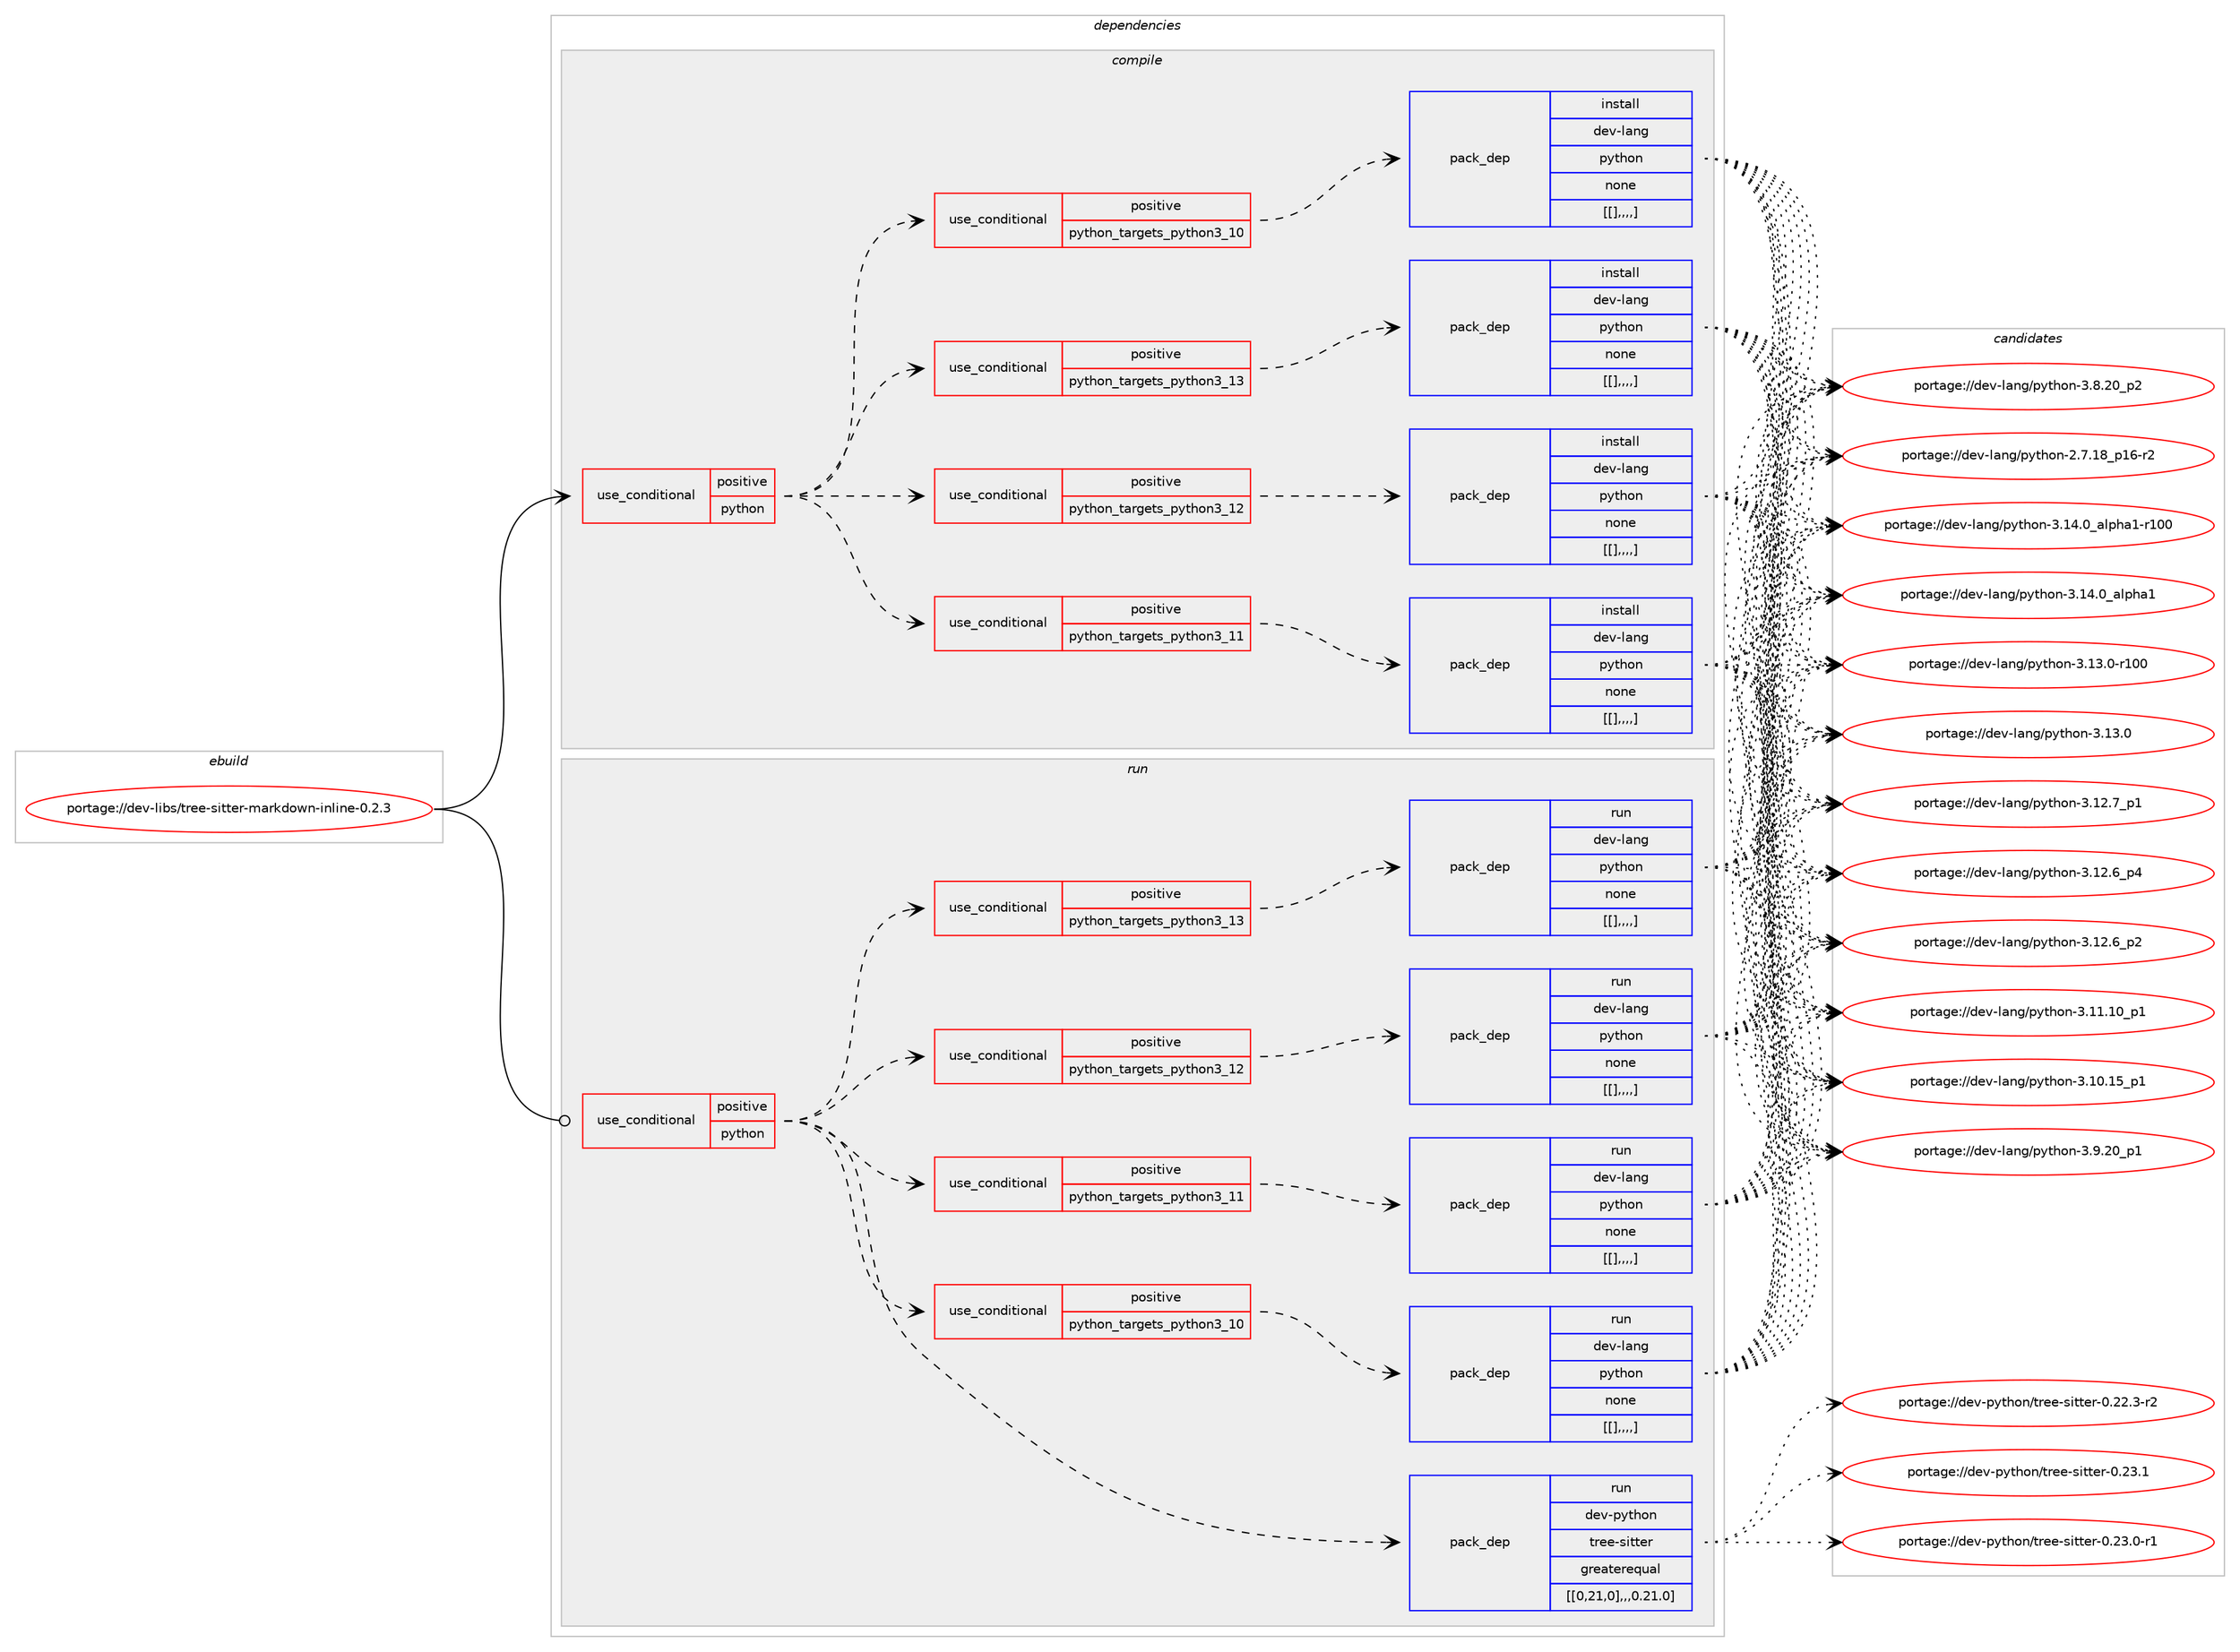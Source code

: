 digraph prolog {

# *************
# Graph options
# *************

newrank=true;
concentrate=true;
compound=true;
graph [rankdir=LR,fontname=Helvetica,fontsize=10,ranksep=1.5];#, ranksep=2.5, nodesep=0.2];
edge  [arrowhead=vee];
node  [fontname=Helvetica,fontsize=10];

# **********
# The ebuild
# **********

subgraph cluster_leftcol {
color=gray;
label=<<i>ebuild</i>>;
id [label="portage://dev-libs/tree-sitter-markdown-inline-0.2.3", color=red, width=4, href="../dev-libs/tree-sitter-markdown-inline-0.2.3.svg"];
}

# ****************
# The dependencies
# ****************

subgraph cluster_midcol {
color=gray;
label=<<i>dependencies</i>>;
subgraph cluster_compile {
fillcolor="#eeeeee";
style=filled;
label=<<i>compile</i>>;
subgraph cond30183 {
dependency118679 [label=<<TABLE BORDER="0" CELLBORDER="1" CELLSPACING="0" CELLPADDING="4"><TR><TD ROWSPAN="3" CELLPADDING="10">use_conditional</TD></TR><TR><TD>positive</TD></TR><TR><TD>python</TD></TR></TABLE>>, shape=none, color=red];
subgraph cond30199 {
dependency118682 [label=<<TABLE BORDER="0" CELLBORDER="1" CELLSPACING="0" CELLPADDING="4"><TR><TD ROWSPAN="3" CELLPADDING="10">use_conditional</TD></TR><TR><TD>positive</TD></TR><TR><TD>python_targets_python3_10</TD></TR></TABLE>>, shape=none, color=red];
subgraph pack87235 {
dependency118724 [label=<<TABLE BORDER="0" CELLBORDER="1" CELLSPACING="0" CELLPADDING="4" WIDTH="220"><TR><TD ROWSPAN="6" CELLPADDING="30">pack_dep</TD></TR><TR><TD WIDTH="110">install</TD></TR><TR><TD>dev-lang</TD></TR><TR><TD>python</TD></TR><TR><TD>none</TD></TR><TR><TD>[[],,,,]</TD></TR></TABLE>>, shape=none, color=blue];
}
dependency118682:e -> dependency118724:w [weight=20,style="dashed",arrowhead="vee"];
}
dependency118679:e -> dependency118682:w [weight=20,style="dashed",arrowhead="vee"];
subgraph cond30226 {
dependency118743 [label=<<TABLE BORDER="0" CELLBORDER="1" CELLSPACING="0" CELLPADDING="4"><TR><TD ROWSPAN="3" CELLPADDING="10">use_conditional</TD></TR><TR><TD>positive</TD></TR><TR><TD>python_targets_python3_11</TD></TR></TABLE>>, shape=none, color=red];
subgraph pack87270 {
dependency118865 [label=<<TABLE BORDER="0" CELLBORDER="1" CELLSPACING="0" CELLPADDING="4" WIDTH="220"><TR><TD ROWSPAN="6" CELLPADDING="30">pack_dep</TD></TR><TR><TD WIDTH="110">install</TD></TR><TR><TD>dev-lang</TD></TR><TR><TD>python</TD></TR><TR><TD>none</TD></TR><TR><TD>[[],,,,]</TD></TR></TABLE>>, shape=none, color=blue];
}
dependency118743:e -> dependency118865:w [weight=20,style="dashed",arrowhead="vee"];
}
dependency118679:e -> dependency118743:w [weight=20,style="dashed",arrowhead="vee"];
subgraph cond30290 {
dependency118887 [label=<<TABLE BORDER="0" CELLBORDER="1" CELLSPACING="0" CELLPADDING="4"><TR><TD ROWSPAN="3" CELLPADDING="10">use_conditional</TD></TR><TR><TD>positive</TD></TR><TR><TD>python_targets_python3_12</TD></TR></TABLE>>, shape=none, color=red];
subgraph pack87350 {
dependency118918 [label=<<TABLE BORDER="0" CELLBORDER="1" CELLSPACING="0" CELLPADDING="4" WIDTH="220"><TR><TD ROWSPAN="6" CELLPADDING="30">pack_dep</TD></TR><TR><TD WIDTH="110">install</TD></TR><TR><TD>dev-lang</TD></TR><TR><TD>python</TD></TR><TR><TD>none</TD></TR><TR><TD>[[],,,,]</TD></TR></TABLE>>, shape=none, color=blue];
}
dependency118887:e -> dependency118918:w [weight=20,style="dashed",arrowhead="vee"];
}
dependency118679:e -> dependency118887:w [weight=20,style="dashed",arrowhead="vee"];
subgraph cond30316 {
dependency118943 [label=<<TABLE BORDER="0" CELLBORDER="1" CELLSPACING="0" CELLPADDING="4"><TR><TD ROWSPAN="3" CELLPADDING="10">use_conditional</TD></TR><TR><TD>positive</TD></TR><TR><TD>python_targets_python3_13</TD></TR></TABLE>>, shape=none, color=red];
subgraph pack87363 {
dependency119007 [label=<<TABLE BORDER="0" CELLBORDER="1" CELLSPACING="0" CELLPADDING="4" WIDTH="220"><TR><TD ROWSPAN="6" CELLPADDING="30">pack_dep</TD></TR><TR><TD WIDTH="110">install</TD></TR><TR><TD>dev-lang</TD></TR><TR><TD>python</TD></TR><TR><TD>none</TD></TR><TR><TD>[[],,,,]</TD></TR></TABLE>>, shape=none, color=blue];
}
dependency118943:e -> dependency119007:w [weight=20,style="dashed",arrowhead="vee"];
}
dependency118679:e -> dependency118943:w [weight=20,style="dashed",arrowhead="vee"];
}
id:e -> dependency118679:w [weight=20,style="solid",arrowhead="vee"];
}
subgraph cluster_compileandrun {
fillcolor="#eeeeee";
style=filled;
label=<<i>compile and run</i>>;
}
subgraph cluster_run {
fillcolor="#eeeeee";
style=filled;
label=<<i>run</i>>;
subgraph cond30358 {
dependency119081 [label=<<TABLE BORDER="0" CELLBORDER="1" CELLSPACING="0" CELLPADDING="4"><TR><TD ROWSPAN="3" CELLPADDING="10">use_conditional</TD></TR><TR><TD>positive</TD></TR><TR><TD>python</TD></TR></TABLE>>, shape=none, color=red];
subgraph cond30393 {
dependency119153 [label=<<TABLE BORDER="0" CELLBORDER="1" CELLSPACING="0" CELLPADDING="4"><TR><TD ROWSPAN="3" CELLPADDING="10">use_conditional</TD></TR><TR><TD>positive</TD></TR><TR><TD>python_targets_python3_10</TD></TR></TABLE>>, shape=none, color=red];
subgraph pack87485 {
dependency119175 [label=<<TABLE BORDER="0" CELLBORDER="1" CELLSPACING="0" CELLPADDING="4" WIDTH="220"><TR><TD ROWSPAN="6" CELLPADDING="30">pack_dep</TD></TR><TR><TD WIDTH="110">run</TD></TR><TR><TD>dev-lang</TD></TR><TR><TD>python</TD></TR><TR><TD>none</TD></TR><TR><TD>[[],,,,]</TD></TR></TABLE>>, shape=none, color=blue];
}
dependency119153:e -> dependency119175:w [weight=20,style="dashed",arrowhead="vee"];
}
dependency119081:e -> dependency119153:w [weight=20,style="dashed",arrowhead="vee"];
subgraph cond30434 {
dependency119229 [label=<<TABLE BORDER="0" CELLBORDER="1" CELLSPACING="0" CELLPADDING="4"><TR><TD ROWSPAN="3" CELLPADDING="10">use_conditional</TD></TR><TR><TD>positive</TD></TR><TR><TD>python_targets_python3_11</TD></TR></TABLE>>, shape=none, color=red];
subgraph pack87550 {
dependency119276 [label=<<TABLE BORDER="0" CELLBORDER="1" CELLSPACING="0" CELLPADDING="4" WIDTH="220"><TR><TD ROWSPAN="6" CELLPADDING="30">pack_dep</TD></TR><TR><TD WIDTH="110">run</TD></TR><TR><TD>dev-lang</TD></TR><TR><TD>python</TD></TR><TR><TD>none</TD></TR><TR><TD>[[],,,,]</TD></TR></TABLE>>, shape=none, color=blue];
}
dependency119229:e -> dependency119276:w [weight=20,style="dashed",arrowhead="vee"];
}
dependency119081:e -> dependency119229:w [weight=20,style="dashed",arrowhead="vee"];
subgraph cond30468 {
dependency119310 [label=<<TABLE BORDER="0" CELLBORDER="1" CELLSPACING="0" CELLPADDING="4"><TR><TD ROWSPAN="3" CELLPADDING="10">use_conditional</TD></TR><TR><TD>positive</TD></TR><TR><TD>python_targets_python3_12</TD></TR></TABLE>>, shape=none, color=red];
subgraph pack87579 {
dependency119312 [label=<<TABLE BORDER="0" CELLBORDER="1" CELLSPACING="0" CELLPADDING="4" WIDTH="220"><TR><TD ROWSPAN="6" CELLPADDING="30">pack_dep</TD></TR><TR><TD WIDTH="110">run</TD></TR><TR><TD>dev-lang</TD></TR><TR><TD>python</TD></TR><TR><TD>none</TD></TR><TR><TD>[[],,,,]</TD></TR></TABLE>>, shape=none, color=blue];
}
dependency119310:e -> dependency119312:w [weight=20,style="dashed",arrowhead="vee"];
}
dependency119081:e -> dependency119310:w [weight=20,style="dashed",arrowhead="vee"];
subgraph cond30481 {
dependency119330 [label=<<TABLE BORDER="0" CELLBORDER="1" CELLSPACING="0" CELLPADDING="4"><TR><TD ROWSPAN="3" CELLPADDING="10">use_conditional</TD></TR><TR><TD>positive</TD></TR><TR><TD>python_targets_python3_13</TD></TR></TABLE>>, shape=none, color=red];
subgraph pack87592 {
dependency119390 [label=<<TABLE BORDER="0" CELLBORDER="1" CELLSPACING="0" CELLPADDING="4" WIDTH="220"><TR><TD ROWSPAN="6" CELLPADDING="30">pack_dep</TD></TR><TR><TD WIDTH="110">run</TD></TR><TR><TD>dev-lang</TD></TR><TR><TD>python</TD></TR><TR><TD>none</TD></TR><TR><TD>[[],,,,]</TD></TR></TABLE>>, shape=none, color=blue];
}
dependency119330:e -> dependency119390:w [weight=20,style="dashed",arrowhead="vee"];
}
dependency119081:e -> dependency119330:w [weight=20,style="dashed",arrowhead="vee"];
subgraph pack87634 {
dependency119409 [label=<<TABLE BORDER="0" CELLBORDER="1" CELLSPACING="0" CELLPADDING="4" WIDTH="220"><TR><TD ROWSPAN="6" CELLPADDING="30">pack_dep</TD></TR><TR><TD WIDTH="110">run</TD></TR><TR><TD>dev-python</TD></TR><TR><TD>tree-sitter</TD></TR><TR><TD>greaterequal</TD></TR><TR><TD>[[0,21,0],,,0.21.0]</TD></TR></TABLE>>, shape=none, color=blue];
}
dependency119081:e -> dependency119409:w [weight=20,style="dashed",arrowhead="vee"];
}
id:e -> dependency119081:w [weight=20,style="solid",arrowhead="odot"];
}
}

# **************
# The candidates
# **************

subgraph cluster_choices {
rank=same;
color=gray;
label=<<i>candidates</i>>;

subgraph choice87283 {
color=black;
nodesep=1;
choice100101118451089711010347112121116104111110455146495246489597108112104974945114494848 [label="portage://dev-lang/python-3.14.0_alpha1-r100", color=red, width=4,href="../dev-lang/python-3.14.0_alpha1-r100.svg"];
choice1001011184510897110103471121211161041111104551464952464895971081121049749 [label="portage://dev-lang/python-3.14.0_alpha1", color=red, width=4,href="../dev-lang/python-3.14.0_alpha1.svg"];
choice1001011184510897110103471121211161041111104551464951464845114494848 [label="portage://dev-lang/python-3.13.0-r100", color=red, width=4,href="../dev-lang/python-3.13.0-r100.svg"];
choice10010111845108971101034711212111610411111045514649514648 [label="portage://dev-lang/python-3.13.0", color=red, width=4,href="../dev-lang/python-3.13.0.svg"];
choice100101118451089711010347112121116104111110455146495046559511249 [label="portage://dev-lang/python-3.12.7_p1", color=red, width=4,href="../dev-lang/python-3.12.7_p1.svg"];
choice100101118451089711010347112121116104111110455146495046549511252 [label="portage://dev-lang/python-3.12.6_p4", color=red, width=4,href="../dev-lang/python-3.12.6_p4.svg"];
choice100101118451089711010347112121116104111110455146495046549511250 [label="portage://dev-lang/python-3.12.6_p2", color=red, width=4,href="../dev-lang/python-3.12.6_p2.svg"];
choice10010111845108971101034711212111610411111045514649494649489511249 [label="portage://dev-lang/python-3.11.10_p1", color=red, width=4,href="../dev-lang/python-3.11.10_p1.svg"];
choice10010111845108971101034711212111610411111045514649484649539511249 [label="portage://dev-lang/python-3.10.15_p1", color=red, width=4,href="../dev-lang/python-3.10.15_p1.svg"];
choice100101118451089711010347112121116104111110455146574650489511249 [label="portage://dev-lang/python-3.9.20_p1", color=red, width=4,href="../dev-lang/python-3.9.20_p1.svg"];
choice100101118451089711010347112121116104111110455146564650489511250 [label="portage://dev-lang/python-3.8.20_p2", color=red, width=4,href="../dev-lang/python-3.8.20_p2.svg"];
choice100101118451089711010347112121116104111110455046554649569511249544511450 [label="portage://dev-lang/python-2.7.18_p16-r2", color=red, width=4,href="../dev-lang/python-2.7.18_p16-r2.svg"];
dependency118724:e -> choice100101118451089711010347112121116104111110455146495246489597108112104974945114494848:w [style=dotted,weight="100"];
dependency118724:e -> choice1001011184510897110103471121211161041111104551464952464895971081121049749:w [style=dotted,weight="100"];
dependency118724:e -> choice1001011184510897110103471121211161041111104551464951464845114494848:w [style=dotted,weight="100"];
dependency118724:e -> choice10010111845108971101034711212111610411111045514649514648:w [style=dotted,weight="100"];
dependency118724:e -> choice100101118451089711010347112121116104111110455146495046559511249:w [style=dotted,weight="100"];
dependency118724:e -> choice100101118451089711010347112121116104111110455146495046549511252:w [style=dotted,weight="100"];
dependency118724:e -> choice100101118451089711010347112121116104111110455146495046549511250:w [style=dotted,weight="100"];
dependency118724:e -> choice10010111845108971101034711212111610411111045514649494649489511249:w [style=dotted,weight="100"];
dependency118724:e -> choice10010111845108971101034711212111610411111045514649484649539511249:w [style=dotted,weight="100"];
dependency118724:e -> choice100101118451089711010347112121116104111110455146574650489511249:w [style=dotted,weight="100"];
dependency118724:e -> choice100101118451089711010347112121116104111110455146564650489511250:w [style=dotted,weight="100"];
dependency118724:e -> choice100101118451089711010347112121116104111110455046554649569511249544511450:w [style=dotted,weight="100"];
}
subgraph choice87320 {
color=black;
nodesep=1;
choice100101118451089711010347112121116104111110455146495246489597108112104974945114494848 [label="portage://dev-lang/python-3.14.0_alpha1-r100", color=red, width=4,href="../dev-lang/python-3.14.0_alpha1-r100.svg"];
choice1001011184510897110103471121211161041111104551464952464895971081121049749 [label="portage://dev-lang/python-3.14.0_alpha1", color=red, width=4,href="../dev-lang/python-3.14.0_alpha1.svg"];
choice1001011184510897110103471121211161041111104551464951464845114494848 [label="portage://dev-lang/python-3.13.0-r100", color=red, width=4,href="../dev-lang/python-3.13.0-r100.svg"];
choice10010111845108971101034711212111610411111045514649514648 [label="portage://dev-lang/python-3.13.0", color=red, width=4,href="../dev-lang/python-3.13.0.svg"];
choice100101118451089711010347112121116104111110455146495046559511249 [label="portage://dev-lang/python-3.12.7_p1", color=red, width=4,href="../dev-lang/python-3.12.7_p1.svg"];
choice100101118451089711010347112121116104111110455146495046549511252 [label="portage://dev-lang/python-3.12.6_p4", color=red, width=4,href="../dev-lang/python-3.12.6_p4.svg"];
choice100101118451089711010347112121116104111110455146495046549511250 [label="portage://dev-lang/python-3.12.6_p2", color=red, width=4,href="../dev-lang/python-3.12.6_p2.svg"];
choice10010111845108971101034711212111610411111045514649494649489511249 [label="portage://dev-lang/python-3.11.10_p1", color=red, width=4,href="../dev-lang/python-3.11.10_p1.svg"];
choice10010111845108971101034711212111610411111045514649484649539511249 [label="portage://dev-lang/python-3.10.15_p1", color=red, width=4,href="../dev-lang/python-3.10.15_p1.svg"];
choice100101118451089711010347112121116104111110455146574650489511249 [label="portage://dev-lang/python-3.9.20_p1", color=red, width=4,href="../dev-lang/python-3.9.20_p1.svg"];
choice100101118451089711010347112121116104111110455146564650489511250 [label="portage://dev-lang/python-3.8.20_p2", color=red, width=4,href="../dev-lang/python-3.8.20_p2.svg"];
choice100101118451089711010347112121116104111110455046554649569511249544511450 [label="portage://dev-lang/python-2.7.18_p16-r2", color=red, width=4,href="../dev-lang/python-2.7.18_p16-r2.svg"];
dependency118865:e -> choice100101118451089711010347112121116104111110455146495246489597108112104974945114494848:w [style=dotted,weight="100"];
dependency118865:e -> choice1001011184510897110103471121211161041111104551464952464895971081121049749:w [style=dotted,weight="100"];
dependency118865:e -> choice1001011184510897110103471121211161041111104551464951464845114494848:w [style=dotted,weight="100"];
dependency118865:e -> choice10010111845108971101034711212111610411111045514649514648:w [style=dotted,weight="100"];
dependency118865:e -> choice100101118451089711010347112121116104111110455146495046559511249:w [style=dotted,weight="100"];
dependency118865:e -> choice100101118451089711010347112121116104111110455146495046549511252:w [style=dotted,weight="100"];
dependency118865:e -> choice100101118451089711010347112121116104111110455146495046549511250:w [style=dotted,weight="100"];
dependency118865:e -> choice10010111845108971101034711212111610411111045514649494649489511249:w [style=dotted,weight="100"];
dependency118865:e -> choice10010111845108971101034711212111610411111045514649484649539511249:w [style=dotted,weight="100"];
dependency118865:e -> choice100101118451089711010347112121116104111110455146574650489511249:w [style=dotted,weight="100"];
dependency118865:e -> choice100101118451089711010347112121116104111110455146564650489511250:w [style=dotted,weight="100"];
dependency118865:e -> choice100101118451089711010347112121116104111110455046554649569511249544511450:w [style=dotted,weight="100"];
}
subgraph choice87354 {
color=black;
nodesep=1;
choice100101118451089711010347112121116104111110455146495246489597108112104974945114494848 [label="portage://dev-lang/python-3.14.0_alpha1-r100", color=red, width=4,href="../dev-lang/python-3.14.0_alpha1-r100.svg"];
choice1001011184510897110103471121211161041111104551464952464895971081121049749 [label="portage://dev-lang/python-3.14.0_alpha1", color=red, width=4,href="../dev-lang/python-3.14.0_alpha1.svg"];
choice1001011184510897110103471121211161041111104551464951464845114494848 [label="portage://dev-lang/python-3.13.0-r100", color=red, width=4,href="../dev-lang/python-3.13.0-r100.svg"];
choice10010111845108971101034711212111610411111045514649514648 [label="portage://dev-lang/python-3.13.0", color=red, width=4,href="../dev-lang/python-3.13.0.svg"];
choice100101118451089711010347112121116104111110455146495046559511249 [label="portage://dev-lang/python-3.12.7_p1", color=red, width=4,href="../dev-lang/python-3.12.7_p1.svg"];
choice100101118451089711010347112121116104111110455146495046549511252 [label="portage://dev-lang/python-3.12.6_p4", color=red, width=4,href="../dev-lang/python-3.12.6_p4.svg"];
choice100101118451089711010347112121116104111110455146495046549511250 [label="portage://dev-lang/python-3.12.6_p2", color=red, width=4,href="../dev-lang/python-3.12.6_p2.svg"];
choice10010111845108971101034711212111610411111045514649494649489511249 [label="portage://dev-lang/python-3.11.10_p1", color=red, width=4,href="../dev-lang/python-3.11.10_p1.svg"];
choice10010111845108971101034711212111610411111045514649484649539511249 [label="portage://dev-lang/python-3.10.15_p1", color=red, width=4,href="../dev-lang/python-3.10.15_p1.svg"];
choice100101118451089711010347112121116104111110455146574650489511249 [label="portage://dev-lang/python-3.9.20_p1", color=red, width=4,href="../dev-lang/python-3.9.20_p1.svg"];
choice100101118451089711010347112121116104111110455146564650489511250 [label="portage://dev-lang/python-3.8.20_p2", color=red, width=4,href="../dev-lang/python-3.8.20_p2.svg"];
choice100101118451089711010347112121116104111110455046554649569511249544511450 [label="portage://dev-lang/python-2.7.18_p16-r2", color=red, width=4,href="../dev-lang/python-2.7.18_p16-r2.svg"];
dependency118918:e -> choice100101118451089711010347112121116104111110455146495246489597108112104974945114494848:w [style=dotted,weight="100"];
dependency118918:e -> choice1001011184510897110103471121211161041111104551464952464895971081121049749:w [style=dotted,weight="100"];
dependency118918:e -> choice1001011184510897110103471121211161041111104551464951464845114494848:w [style=dotted,weight="100"];
dependency118918:e -> choice10010111845108971101034711212111610411111045514649514648:w [style=dotted,weight="100"];
dependency118918:e -> choice100101118451089711010347112121116104111110455146495046559511249:w [style=dotted,weight="100"];
dependency118918:e -> choice100101118451089711010347112121116104111110455146495046549511252:w [style=dotted,weight="100"];
dependency118918:e -> choice100101118451089711010347112121116104111110455146495046549511250:w [style=dotted,weight="100"];
dependency118918:e -> choice10010111845108971101034711212111610411111045514649494649489511249:w [style=dotted,weight="100"];
dependency118918:e -> choice10010111845108971101034711212111610411111045514649484649539511249:w [style=dotted,weight="100"];
dependency118918:e -> choice100101118451089711010347112121116104111110455146574650489511249:w [style=dotted,weight="100"];
dependency118918:e -> choice100101118451089711010347112121116104111110455146564650489511250:w [style=dotted,weight="100"];
dependency118918:e -> choice100101118451089711010347112121116104111110455046554649569511249544511450:w [style=dotted,weight="100"];
}
subgraph choice87370 {
color=black;
nodesep=1;
choice100101118451089711010347112121116104111110455146495246489597108112104974945114494848 [label="portage://dev-lang/python-3.14.0_alpha1-r100", color=red, width=4,href="../dev-lang/python-3.14.0_alpha1-r100.svg"];
choice1001011184510897110103471121211161041111104551464952464895971081121049749 [label="portage://dev-lang/python-3.14.0_alpha1", color=red, width=4,href="../dev-lang/python-3.14.0_alpha1.svg"];
choice1001011184510897110103471121211161041111104551464951464845114494848 [label="portage://dev-lang/python-3.13.0-r100", color=red, width=4,href="../dev-lang/python-3.13.0-r100.svg"];
choice10010111845108971101034711212111610411111045514649514648 [label="portage://dev-lang/python-3.13.0", color=red, width=4,href="../dev-lang/python-3.13.0.svg"];
choice100101118451089711010347112121116104111110455146495046559511249 [label="portage://dev-lang/python-3.12.7_p1", color=red, width=4,href="../dev-lang/python-3.12.7_p1.svg"];
choice100101118451089711010347112121116104111110455146495046549511252 [label="portage://dev-lang/python-3.12.6_p4", color=red, width=4,href="../dev-lang/python-3.12.6_p4.svg"];
choice100101118451089711010347112121116104111110455146495046549511250 [label="portage://dev-lang/python-3.12.6_p2", color=red, width=4,href="../dev-lang/python-3.12.6_p2.svg"];
choice10010111845108971101034711212111610411111045514649494649489511249 [label="portage://dev-lang/python-3.11.10_p1", color=red, width=4,href="../dev-lang/python-3.11.10_p1.svg"];
choice10010111845108971101034711212111610411111045514649484649539511249 [label="portage://dev-lang/python-3.10.15_p1", color=red, width=4,href="../dev-lang/python-3.10.15_p1.svg"];
choice100101118451089711010347112121116104111110455146574650489511249 [label="portage://dev-lang/python-3.9.20_p1", color=red, width=4,href="../dev-lang/python-3.9.20_p1.svg"];
choice100101118451089711010347112121116104111110455146564650489511250 [label="portage://dev-lang/python-3.8.20_p2", color=red, width=4,href="../dev-lang/python-3.8.20_p2.svg"];
choice100101118451089711010347112121116104111110455046554649569511249544511450 [label="portage://dev-lang/python-2.7.18_p16-r2", color=red, width=4,href="../dev-lang/python-2.7.18_p16-r2.svg"];
dependency119007:e -> choice100101118451089711010347112121116104111110455146495246489597108112104974945114494848:w [style=dotted,weight="100"];
dependency119007:e -> choice1001011184510897110103471121211161041111104551464952464895971081121049749:w [style=dotted,weight="100"];
dependency119007:e -> choice1001011184510897110103471121211161041111104551464951464845114494848:w [style=dotted,weight="100"];
dependency119007:e -> choice10010111845108971101034711212111610411111045514649514648:w [style=dotted,weight="100"];
dependency119007:e -> choice100101118451089711010347112121116104111110455146495046559511249:w [style=dotted,weight="100"];
dependency119007:e -> choice100101118451089711010347112121116104111110455146495046549511252:w [style=dotted,weight="100"];
dependency119007:e -> choice100101118451089711010347112121116104111110455146495046549511250:w [style=dotted,weight="100"];
dependency119007:e -> choice10010111845108971101034711212111610411111045514649494649489511249:w [style=dotted,weight="100"];
dependency119007:e -> choice10010111845108971101034711212111610411111045514649484649539511249:w [style=dotted,weight="100"];
dependency119007:e -> choice100101118451089711010347112121116104111110455146574650489511249:w [style=dotted,weight="100"];
dependency119007:e -> choice100101118451089711010347112121116104111110455146564650489511250:w [style=dotted,weight="100"];
dependency119007:e -> choice100101118451089711010347112121116104111110455046554649569511249544511450:w [style=dotted,weight="100"];
}
subgraph choice87381 {
color=black;
nodesep=1;
choice100101118451089711010347112121116104111110455146495246489597108112104974945114494848 [label="portage://dev-lang/python-3.14.0_alpha1-r100", color=red, width=4,href="../dev-lang/python-3.14.0_alpha1-r100.svg"];
choice1001011184510897110103471121211161041111104551464952464895971081121049749 [label="portage://dev-lang/python-3.14.0_alpha1", color=red, width=4,href="../dev-lang/python-3.14.0_alpha1.svg"];
choice1001011184510897110103471121211161041111104551464951464845114494848 [label="portage://dev-lang/python-3.13.0-r100", color=red, width=4,href="../dev-lang/python-3.13.0-r100.svg"];
choice10010111845108971101034711212111610411111045514649514648 [label="portage://dev-lang/python-3.13.0", color=red, width=4,href="../dev-lang/python-3.13.0.svg"];
choice100101118451089711010347112121116104111110455146495046559511249 [label="portage://dev-lang/python-3.12.7_p1", color=red, width=4,href="../dev-lang/python-3.12.7_p1.svg"];
choice100101118451089711010347112121116104111110455146495046549511252 [label="portage://dev-lang/python-3.12.6_p4", color=red, width=4,href="../dev-lang/python-3.12.6_p4.svg"];
choice100101118451089711010347112121116104111110455146495046549511250 [label="portage://dev-lang/python-3.12.6_p2", color=red, width=4,href="../dev-lang/python-3.12.6_p2.svg"];
choice10010111845108971101034711212111610411111045514649494649489511249 [label="portage://dev-lang/python-3.11.10_p1", color=red, width=4,href="../dev-lang/python-3.11.10_p1.svg"];
choice10010111845108971101034711212111610411111045514649484649539511249 [label="portage://dev-lang/python-3.10.15_p1", color=red, width=4,href="../dev-lang/python-3.10.15_p1.svg"];
choice100101118451089711010347112121116104111110455146574650489511249 [label="portage://dev-lang/python-3.9.20_p1", color=red, width=4,href="../dev-lang/python-3.9.20_p1.svg"];
choice100101118451089711010347112121116104111110455146564650489511250 [label="portage://dev-lang/python-3.8.20_p2", color=red, width=4,href="../dev-lang/python-3.8.20_p2.svg"];
choice100101118451089711010347112121116104111110455046554649569511249544511450 [label="portage://dev-lang/python-2.7.18_p16-r2", color=red, width=4,href="../dev-lang/python-2.7.18_p16-r2.svg"];
dependency119175:e -> choice100101118451089711010347112121116104111110455146495246489597108112104974945114494848:w [style=dotted,weight="100"];
dependency119175:e -> choice1001011184510897110103471121211161041111104551464952464895971081121049749:w [style=dotted,weight="100"];
dependency119175:e -> choice1001011184510897110103471121211161041111104551464951464845114494848:w [style=dotted,weight="100"];
dependency119175:e -> choice10010111845108971101034711212111610411111045514649514648:w [style=dotted,weight="100"];
dependency119175:e -> choice100101118451089711010347112121116104111110455146495046559511249:w [style=dotted,weight="100"];
dependency119175:e -> choice100101118451089711010347112121116104111110455146495046549511252:w [style=dotted,weight="100"];
dependency119175:e -> choice100101118451089711010347112121116104111110455146495046549511250:w [style=dotted,weight="100"];
dependency119175:e -> choice10010111845108971101034711212111610411111045514649494649489511249:w [style=dotted,weight="100"];
dependency119175:e -> choice10010111845108971101034711212111610411111045514649484649539511249:w [style=dotted,weight="100"];
dependency119175:e -> choice100101118451089711010347112121116104111110455146574650489511249:w [style=dotted,weight="100"];
dependency119175:e -> choice100101118451089711010347112121116104111110455146564650489511250:w [style=dotted,weight="100"];
dependency119175:e -> choice100101118451089711010347112121116104111110455046554649569511249544511450:w [style=dotted,weight="100"];
}
subgraph choice87392 {
color=black;
nodesep=1;
choice100101118451089711010347112121116104111110455146495246489597108112104974945114494848 [label="portage://dev-lang/python-3.14.0_alpha1-r100", color=red, width=4,href="../dev-lang/python-3.14.0_alpha1-r100.svg"];
choice1001011184510897110103471121211161041111104551464952464895971081121049749 [label="portage://dev-lang/python-3.14.0_alpha1", color=red, width=4,href="../dev-lang/python-3.14.0_alpha1.svg"];
choice1001011184510897110103471121211161041111104551464951464845114494848 [label="portage://dev-lang/python-3.13.0-r100", color=red, width=4,href="../dev-lang/python-3.13.0-r100.svg"];
choice10010111845108971101034711212111610411111045514649514648 [label="portage://dev-lang/python-3.13.0", color=red, width=4,href="../dev-lang/python-3.13.0.svg"];
choice100101118451089711010347112121116104111110455146495046559511249 [label="portage://dev-lang/python-3.12.7_p1", color=red, width=4,href="../dev-lang/python-3.12.7_p1.svg"];
choice100101118451089711010347112121116104111110455146495046549511252 [label="portage://dev-lang/python-3.12.6_p4", color=red, width=4,href="../dev-lang/python-3.12.6_p4.svg"];
choice100101118451089711010347112121116104111110455146495046549511250 [label="portage://dev-lang/python-3.12.6_p2", color=red, width=4,href="../dev-lang/python-3.12.6_p2.svg"];
choice10010111845108971101034711212111610411111045514649494649489511249 [label="portage://dev-lang/python-3.11.10_p1", color=red, width=4,href="../dev-lang/python-3.11.10_p1.svg"];
choice10010111845108971101034711212111610411111045514649484649539511249 [label="portage://dev-lang/python-3.10.15_p1", color=red, width=4,href="../dev-lang/python-3.10.15_p1.svg"];
choice100101118451089711010347112121116104111110455146574650489511249 [label="portage://dev-lang/python-3.9.20_p1", color=red, width=4,href="../dev-lang/python-3.9.20_p1.svg"];
choice100101118451089711010347112121116104111110455146564650489511250 [label="portage://dev-lang/python-3.8.20_p2", color=red, width=4,href="../dev-lang/python-3.8.20_p2.svg"];
choice100101118451089711010347112121116104111110455046554649569511249544511450 [label="portage://dev-lang/python-2.7.18_p16-r2", color=red, width=4,href="../dev-lang/python-2.7.18_p16-r2.svg"];
dependency119276:e -> choice100101118451089711010347112121116104111110455146495246489597108112104974945114494848:w [style=dotted,weight="100"];
dependency119276:e -> choice1001011184510897110103471121211161041111104551464952464895971081121049749:w [style=dotted,weight="100"];
dependency119276:e -> choice1001011184510897110103471121211161041111104551464951464845114494848:w [style=dotted,weight="100"];
dependency119276:e -> choice10010111845108971101034711212111610411111045514649514648:w [style=dotted,weight="100"];
dependency119276:e -> choice100101118451089711010347112121116104111110455146495046559511249:w [style=dotted,weight="100"];
dependency119276:e -> choice100101118451089711010347112121116104111110455146495046549511252:w [style=dotted,weight="100"];
dependency119276:e -> choice100101118451089711010347112121116104111110455146495046549511250:w [style=dotted,weight="100"];
dependency119276:e -> choice10010111845108971101034711212111610411111045514649494649489511249:w [style=dotted,weight="100"];
dependency119276:e -> choice10010111845108971101034711212111610411111045514649484649539511249:w [style=dotted,weight="100"];
dependency119276:e -> choice100101118451089711010347112121116104111110455146574650489511249:w [style=dotted,weight="100"];
dependency119276:e -> choice100101118451089711010347112121116104111110455146564650489511250:w [style=dotted,weight="100"];
dependency119276:e -> choice100101118451089711010347112121116104111110455046554649569511249544511450:w [style=dotted,weight="100"];
}
subgraph choice87446 {
color=black;
nodesep=1;
choice100101118451089711010347112121116104111110455146495246489597108112104974945114494848 [label="portage://dev-lang/python-3.14.0_alpha1-r100", color=red, width=4,href="../dev-lang/python-3.14.0_alpha1-r100.svg"];
choice1001011184510897110103471121211161041111104551464952464895971081121049749 [label="portage://dev-lang/python-3.14.0_alpha1", color=red, width=4,href="../dev-lang/python-3.14.0_alpha1.svg"];
choice1001011184510897110103471121211161041111104551464951464845114494848 [label="portage://dev-lang/python-3.13.0-r100", color=red, width=4,href="../dev-lang/python-3.13.0-r100.svg"];
choice10010111845108971101034711212111610411111045514649514648 [label="portage://dev-lang/python-3.13.0", color=red, width=4,href="../dev-lang/python-3.13.0.svg"];
choice100101118451089711010347112121116104111110455146495046559511249 [label="portage://dev-lang/python-3.12.7_p1", color=red, width=4,href="../dev-lang/python-3.12.7_p1.svg"];
choice100101118451089711010347112121116104111110455146495046549511252 [label="portage://dev-lang/python-3.12.6_p4", color=red, width=4,href="../dev-lang/python-3.12.6_p4.svg"];
choice100101118451089711010347112121116104111110455146495046549511250 [label="portage://dev-lang/python-3.12.6_p2", color=red, width=4,href="../dev-lang/python-3.12.6_p2.svg"];
choice10010111845108971101034711212111610411111045514649494649489511249 [label="portage://dev-lang/python-3.11.10_p1", color=red, width=4,href="../dev-lang/python-3.11.10_p1.svg"];
choice10010111845108971101034711212111610411111045514649484649539511249 [label="portage://dev-lang/python-3.10.15_p1", color=red, width=4,href="../dev-lang/python-3.10.15_p1.svg"];
choice100101118451089711010347112121116104111110455146574650489511249 [label="portage://dev-lang/python-3.9.20_p1", color=red, width=4,href="../dev-lang/python-3.9.20_p1.svg"];
choice100101118451089711010347112121116104111110455146564650489511250 [label="portage://dev-lang/python-3.8.20_p2", color=red, width=4,href="../dev-lang/python-3.8.20_p2.svg"];
choice100101118451089711010347112121116104111110455046554649569511249544511450 [label="portage://dev-lang/python-2.7.18_p16-r2", color=red, width=4,href="../dev-lang/python-2.7.18_p16-r2.svg"];
dependency119312:e -> choice100101118451089711010347112121116104111110455146495246489597108112104974945114494848:w [style=dotted,weight="100"];
dependency119312:e -> choice1001011184510897110103471121211161041111104551464952464895971081121049749:w [style=dotted,weight="100"];
dependency119312:e -> choice1001011184510897110103471121211161041111104551464951464845114494848:w [style=dotted,weight="100"];
dependency119312:e -> choice10010111845108971101034711212111610411111045514649514648:w [style=dotted,weight="100"];
dependency119312:e -> choice100101118451089711010347112121116104111110455146495046559511249:w [style=dotted,weight="100"];
dependency119312:e -> choice100101118451089711010347112121116104111110455146495046549511252:w [style=dotted,weight="100"];
dependency119312:e -> choice100101118451089711010347112121116104111110455146495046549511250:w [style=dotted,weight="100"];
dependency119312:e -> choice10010111845108971101034711212111610411111045514649494649489511249:w [style=dotted,weight="100"];
dependency119312:e -> choice10010111845108971101034711212111610411111045514649484649539511249:w [style=dotted,weight="100"];
dependency119312:e -> choice100101118451089711010347112121116104111110455146574650489511249:w [style=dotted,weight="100"];
dependency119312:e -> choice100101118451089711010347112121116104111110455146564650489511250:w [style=dotted,weight="100"];
dependency119312:e -> choice100101118451089711010347112121116104111110455046554649569511249544511450:w [style=dotted,weight="100"];
}
subgraph choice87462 {
color=black;
nodesep=1;
choice100101118451089711010347112121116104111110455146495246489597108112104974945114494848 [label="portage://dev-lang/python-3.14.0_alpha1-r100", color=red, width=4,href="../dev-lang/python-3.14.0_alpha1-r100.svg"];
choice1001011184510897110103471121211161041111104551464952464895971081121049749 [label="portage://dev-lang/python-3.14.0_alpha1", color=red, width=4,href="../dev-lang/python-3.14.0_alpha1.svg"];
choice1001011184510897110103471121211161041111104551464951464845114494848 [label="portage://dev-lang/python-3.13.0-r100", color=red, width=4,href="../dev-lang/python-3.13.0-r100.svg"];
choice10010111845108971101034711212111610411111045514649514648 [label="portage://dev-lang/python-3.13.0", color=red, width=4,href="../dev-lang/python-3.13.0.svg"];
choice100101118451089711010347112121116104111110455146495046559511249 [label="portage://dev-lang/python-3.12.7_p1", color=red, width=4,href="../dev-lang/python-3.12.7_p1.svg"];
choice100101118451089711010347112121116104111110455146495046549511252 [label="portage://dev-lang/python-3.12.6_p4", color=red, width=4,href="../dev-lang/python-3.12.6_p4.svg"];
choice100101118451089711010347112121116104111110455146495046549511250 [label="portage://dev-lang/python-3.12.6_p2", color=red, width=4,href="../dev-lang/python-3.12.6_p2.svg"];
choice10010111845108971101034711212111610411111045514649494649489511249 [label="portage://dev-lang/python-3.11.10_p1", color=red, width=4,href="../dev-lang/python-3.11.10_p1.svg"];
choice10010111845108971101034711212111610411111045514649484649539511249 [label="portage://dev-lang/python-3.10.15_p1", color=red, width=4,href="../dev-lang/python-3.10.15_p1.svg"];
choice100101118451089711010347112121116104111110455146574650489511249 [label="portage://dev-lang/python-3.9.20_p1", color=red, width=4,href="../dev-lang/python-3.9.20_p1.svg"];
choice100101118451089711010347112121116104111110455146564650489511250 [label="portage://dev-lang/python-3.8.20_p2", color=red, width=4,href="../dev-lang/python-3.8.20_p2.svg"];
choice100101118451089711010347112121116104111110455046554649569511249544511450 [label="portage://dev-lang/python-2.7.18_p16-r2", color=red, width=4,href="../dev-lang/python-2.7.18_p16-r2.svg"];
dependency119390:e -> choice100101118451089711010347112121116104111110455146495246489597108112104974945114494848:w [style=dotted,weight="100"];
dependency119390:e -> choice1001011184510897110103471121211161041111104551464952464895971081121049749:w [style=dotted,weight="100"];
dependency119390:e -> choice1001011184510897110103471121211161041111104551464951464845114494848:w [style=dotted,weight="100"];
dependency119390:e -> choice10010111845108971101034711212111610411111045514649514648:w [style=dotted,weight="100"];
dependency119390:e -> choice100101118451089711010347112121116104111110455146495046559511249:w [style=dotted,weight="100"];
dependency119390:e -> choice100101118451089711010347112121116104111110455146495046549511252:w [style=dotted,weight="100"];
dependency119390:e -> choice100101118451089711010347112121116104111110455146495046549511250:w [style=dotted,weight="100"];
dependency119390:e -> choice10010111845108971101034711212111610411111045514649494649489511249:w [style=dotted,weight="100"];
dependency119390:e -> choice10010111845108971101034711212111610411111045514649484649539511249:w [style=dotted,weight="100"];
dependency119390:e -> choice100101118451089711010347112121116104111110455146574650489511249:w [style=dotted,weight="100"];
dependency119390:e -> choice100101118451089711010347112121116104111110455146564650489511250:w [style=dotted,weight="100"];
dependency119390:e -> choice100101118451089711010347112121116104111110455046554649569511249544511450:w [style=dotted,weight="100"];
}
subgraph choice87484 {
color=black;
nodesep=1;
choice10010111845112121116104111110471161141011014511510511611610111445484650514649 [label="portage://dev-python/tree-sitter-0.23.1", color=red, width=4,href="../dev-python/tree-sitter-0.23.1.svg"];
choice100101118451121211161041111104711611410110145115105116116101114454846505146484511449 [label="portage://dev-python/tree-sitter-0.23.0-r1", color=red, width=4,href="../dev-python/tree-sitter-0.23.0-r1.svg"];
choice100101118451121211161041111104711611410110145115105116116101114454846505046514511450 [label="portage://dev-python/tree-sitter-0.22.3-r2", color=red, width=4,href="../dev-python/tree-sitter-0.22.3-r2.svg"];
dependency119409:e -> choice10010111845112121116104111110471161141011014511510511611610111445484650514649:w [style=dotted,weight="100"];
dependency119409:e -> choice100101118451121211161041111104711611410110145115105116116101114454846505146484511449:w [style=dotted,weight="100"];
dependency119409:e -> choice100101118451121211161041111104711611410110145115105116116101114454846505046514511450:w [style=dotted,weight="100"];
}
}

}
